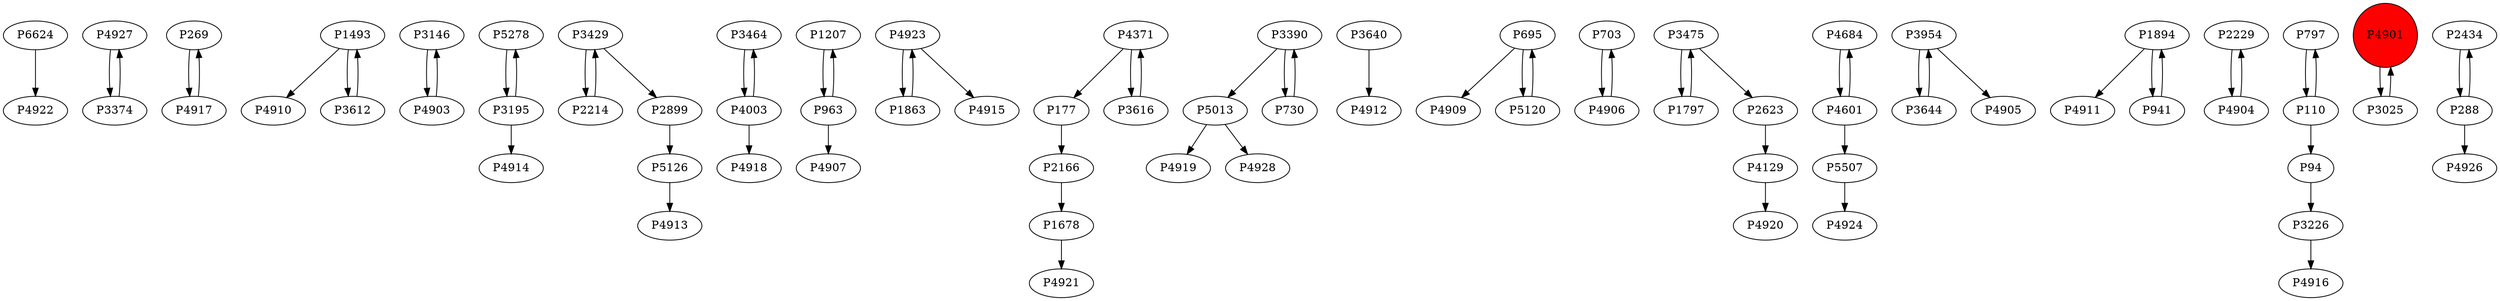 digraph {
	P6624 -> P4922
	P4927 -> P3374
	P269 -> P4917
	P1493 -> P4910
	P3146 -> P4903
	P5278 -> P3195
	P5126 -> P4913
	P3464 -> P4003
	P1207 -> P963
	P963 -> P1207
	P4923 -> P1863
	P4917 -> P269
	P177 -> P2166
	P3429 -> P2214
	P1493 -> P3612
	P1863 -> P4923
	P3390 -> P5013
	P3640 -> P4912
	P695 -> P4909
	P703 -> P4906
	P4129 -> P4920
	P5013 -> P4919
	P963 -> P4907
	P4684 -> P4601
	P4906 -> P703
	P4903 -> P3146
	P3612 -> P1493
	P3954 -> P3644
	P1894 -> P4911
	P4371 -> P3616
	P2229 -> P4904
	P1894 -> P941
	P4003 -> P3464
	P695 -> P5120
	P3429 -> P2899
	P3374 -> P4927
	P3644 -> P3954
	P2214 -> P3429
	P797 -> P110
	P3475 -> P1797
	P2166 -> P1678
	P4904 -> P2229
	P4003 -> P4918
	P1678 -> P4921
	P4601 -> P4684
	P4901 -> P3025
	P110 -> P94
	P3195 -> P5278
	P5120 -> P695
	P3195 -> P4914
	P3226 -> P4916
	P2434 -> P288
	P941 -> P1894
	P3390 -> P730
	P2899 -> P5126
	P3475 -> P2623
	P3616 -> P4371
	P288 -> P4926
	P94 -> P3226
	P3025 -> P4901
	P3954 -> P4905
	P5013 -> P4928
	P110 -> P797
	P730 -> P3390
	P4371 -> P177
	P1797 -> P3475
	P5507 -> P4924
	P4923 -> P4915
	P2623 -> P4129
	P288 -> P2434
	P4601 -> P5507
	P4901 [shape=circle]
	P4901 [style=filled]
	P4901 [fillcolor=red]
}